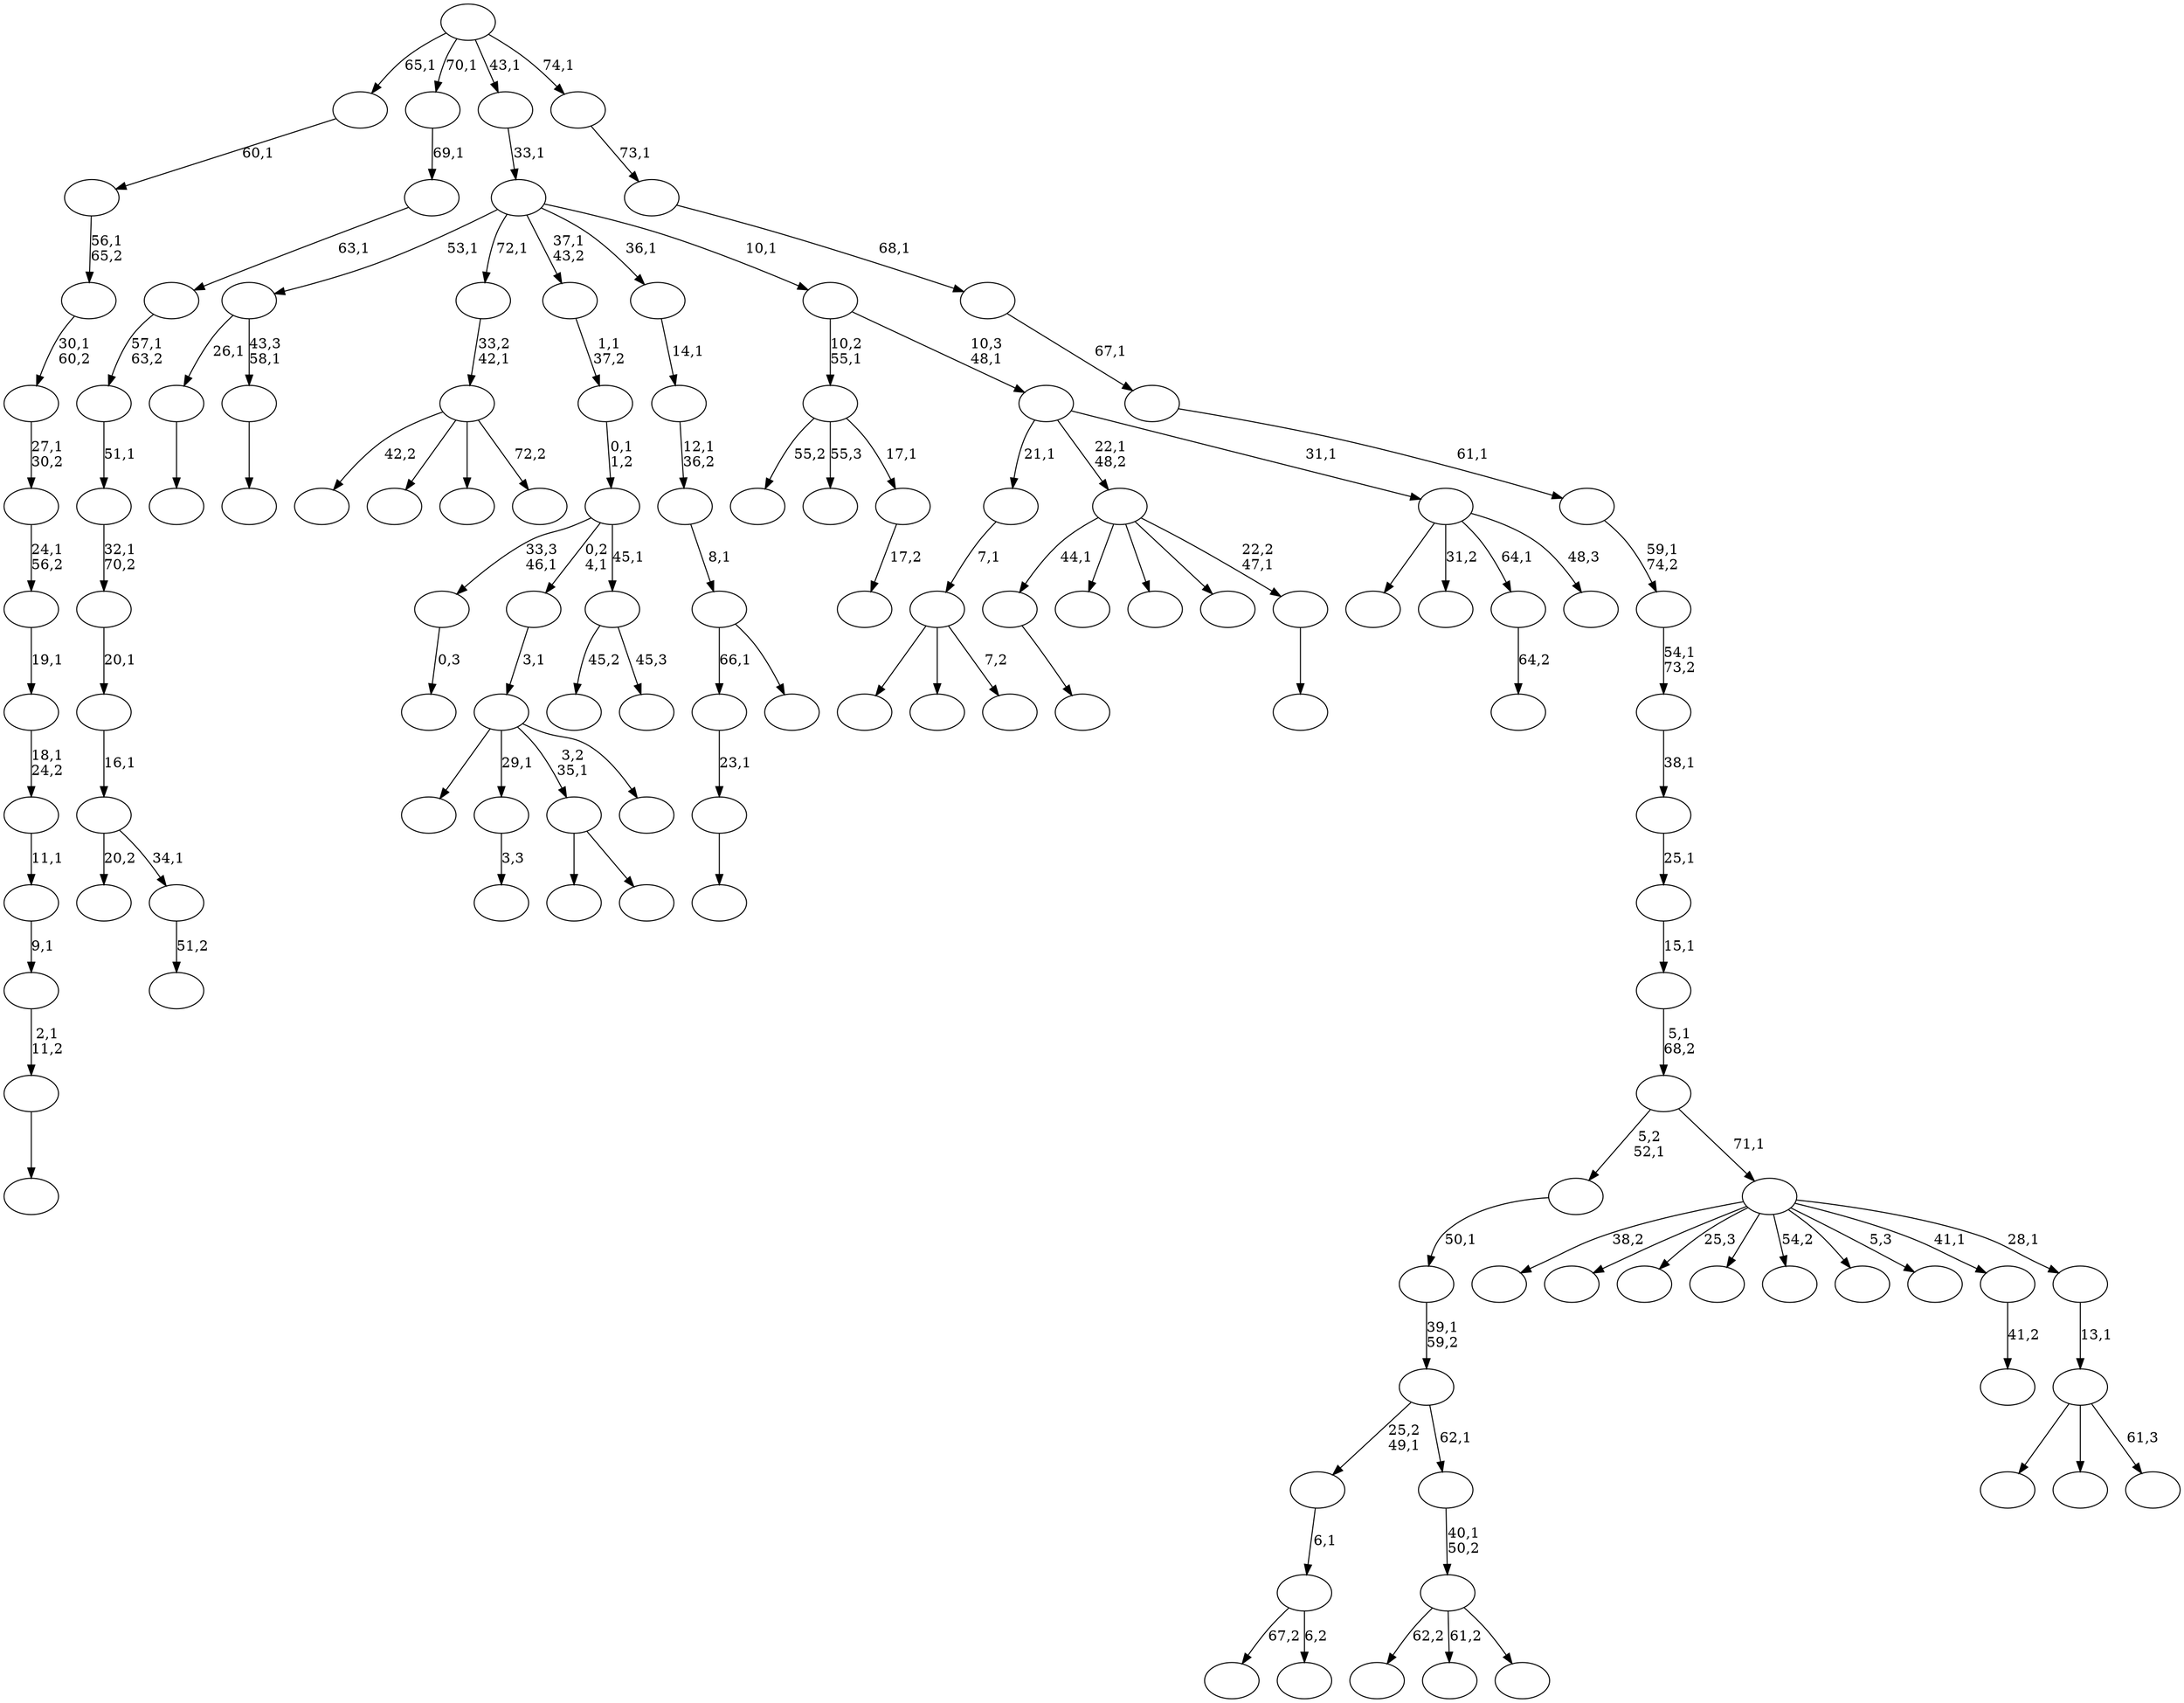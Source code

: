 digraph T {
	125 [label=""]
	124 [label=""]
	123 [label=""]
	122 [label=""]
	121 [label=""]
	120 [label=""]
	119 [label=""]
	118 [label=""]
	117 [label=""]
	116 [label=""]
	115 [label=""]
	114 [label=""]
	113 [label=""]
	112 [label=""]
	111 [label=""]
	110 [label=""]
	109 [label=""]
	108 [label=""]
	107 [label=""]
	106 [label=""]
	105 [label=""]
	104 [label=""]
	103 [label=""]
	102 [label=""]
	101 [label=""]
	100 [label=""]
	99 [label=""]
	98 [label=""]
	97 [label=""]
	96 [label=""]
	95 [label=""]
	94 [label=""]
	93 [label=""]
	92 [label=""]
	91 [label=""]
	90 [label=""]
	89 [label=""]
	88 [label=""]
	87 [label=""]
	86 [label=""]
	85 [label=""]
	84 [label=""]
	83 [label=""]
	82 [label=""]
	81 [label=""]
	80 [label=""]
	79 [label=""]
	78 [label=""]
	77 [label=""]
	76 [label=""]
	75 [label=""]
	74 [label=""]
	73 [label=""]
	72 [label=""]
	71 [label=""]
	70 [label=""]
	69 [label=""]
	68 [label=""]
	67 [label=""]
	66 [label=""]
	65 [label=""]
	64 [label=""]
	63 [label=""]
	62 [label=""]
	61 [label=""]
	60 [label=""]
	59 [label=""]
	58 [label=""]
	57 [label=""]
	56 [label=""]
	55 [label=""]
	54 [label=""]
	53 [label=""]
	52 [label=""]
	51 [label=""]
	50 [label=""]
	49 [label=""]
	48 [label=""]
	47 [label=""]
	46 [label=""]
	45 [label=""]
	44 [label=""]
	43 [label=""]
	42 [label=""]
	41 [label=""]
	40 [label=""]
	39 [label=""]
	38 [label=""]
	37 [label=""]
	36 [label=""]
	35 [label=""]
	34 [label=""]
	33 [label=""]
	32 [label=""]
	31 [label=""]
	30 [label=""]
	29 [label=""]
	28 [label=""]
	27 [label=""]
	26 [label=""]
	25 [label=""]
	24 [label=""]
	23 [label=""]
	22 [label=""]
	21 [label=""]
	20 [label=""]
	19 [label=""]
	18 [label=""]
	17 [label=""]
	16 [label=""]
	15 [label=""]
	14 [label=""]
	13 [label=""]
	12 [label=""]
	11 [label=""]
	10 [label=""]
	9 [label=""]
	8 [label=""]
	7 [label=""]
	6 [label=""]
	5 [label=""]
	4 [label=""]
	3 [label=""]
	2 [label=""]
	1 [label=""]
	0 [label=""]
	122 -> 123 [label=""]
	118 -> 119 [label=""]
	117 -> 118 [label="2,1\n11,2"]
	116 -> 117 [label="9,1"]
	115 -> 116 [label="11,1"]
	114 -> 115 [label="18,1\n24,2"]
	113 -> 114 [label="19,1"]
	112 -> 113 [label="24,1\n56,2"]
	111 -> 112 [label="27,1\n30,2"]
	110 -> 111 [label="30,1\n60,2"]
	109 -> 110 [label="56,1\n65,2"]
	108 -> 109 [label="60,1"]
	103 -> 104 [label="0,3"]
	97 -> 98 [label="3,3"]
	92 -> 124 [label=""]
	92 -> 93 [label=""]
	89 -> 90 [label=""]
	87 -> 125 [label=""]
	87 -> 97 [label="29,1"]
	87 -> 92 [label="3,2\n35,1"]
	87 -> 88 [label=""]
	86 -> 87 [label="3,1"]
	84 -> 105 [label="67,2"]
	84 -> 85 [label="6,2"]
	83 -> 84 [label="6,1"]
	81 -> 82 [label="64,2"]
	73 -> 74 [label=""]
	72 -> 73 [label="23,1"]
	69 -> 70 [label=""]
	68 -> 89 [label="26,1"]
	68 -> 69 [label="43,3\n58,1"]
	65 -> 95 [label="42,2"]
	65 -> 94 [label=""]
	65 -> 77 [label=""]
	65 -> 66 [label="72,2"]
	64 -> 65 [label="33,2\n42,1"]
	62 -> 96 [label=""]
	62 -> 91 [label=""]
	62 -> 63 [label="7,2"]
	61 -> 62 [label="7,1"]
	59 -> 121 [label="62,2"]
	59 -> 107 [label="61,2"]
	59 -> 60 [label=""]
	58 -> 59 [label="40,1\n50,2"]
	57 -> 83 [label="25,2\n49,1"]
	57 -> 58 [label="62,1"]
	56 -> 57 [label="39,1\n59,2"]
	55 -> 56 [label="50,1"]
	53 -> 54 [label="51,2"]
	52 -> 75 [label="20,2"]
	52 -> 53 [label="34,1"]
	51 -> 52 [label="16,1"]
	50 -> 51 [label="20,1"]
	49 -> 50 [label="32,1\n70,2"]
	48 -> 49 [label="51,1"]
	47 -> 48 [label="57,1\n63,2"]
	46 -> 47 [label="63,1"]
	45 -> 46 [label="69,1"]
	43 -> 71 [label="45,2"]
	43 -> 44 [label="45,3"]
	42 -> 103 [label="33,3\n46,1"]
	42 -> 86 [label="0,2\n4,1"]
	42 -> 43 [label="45,1"]
	41 -> 42 [label="0,1\n1,2"]
	40 -> 41 [label="1,1\n37,2"]
	36 -> 37 [label="17,2"]
	35 -> 102 [label="55,2"]
	35 -> 67 [label="55,3"]
	35 -> 36 [label="17,1"]
	31 -> 72 [label="66,1"]
	31 -> 32 [label=""]
	30 -> 31 [label="8,1"]
	29 -> 30 [label="12,1\n36,2"]
	28 -> 29 [label="14,1"]
	25 -> 26 [label=""]
	24 -> 122 [label="44,1"]
	24 -> 101 [label=""]
	24 -> 80 [label=""]
	24 -> 34 [label=""]
	24 -> 25 [label="22,2\n47,1"]
	22 -> 23 [label="41,2"]
	20 -> 100 [label=""]
	20 -> 99 [label="31,2"]
	20 -> 81 [label="64,1"]
	20 -> 21 [label="48,3"]
	19 -> 61 [label="21,1"]
	19 -> 24 [label="22,1\n48,2"]
	19 -> 20 [label="31,1"]
	18 -> 35 [label="10,2\n55,1"]
	18 -> 19 [label="10,3\n48,1"]
	17 -> 68 [label="53,1"]
	17 -> 64 [label="72,1"]
	17 -> 40 [label="37,1\n43,2"]
	17 -> 28 [label="36,1"]
	17 -> 18 [label="10,1"]
	16 -> 17 [label="33,1"]
	14 -> 106 [label=""]
	14 -> 33 [label=""]
	14 -> 15 [label="61,3"]
	13 -> 14 [label="13,1"]
	12 -> 120 [label="38,2"]
	12 -> 79 [label=""]
	12 -> 78 [label="25,3"]
	12 -> 76 [label=""]
	12 -> 39 [label="54,2"]
	12 -> 38 [label=""]
	12 -> 27 [label="5,3"]
	12 -> 22 [label="41,1"]
	12 -> 13 [label="28,1"]
	11 -> 55 [label="5,2\n52,1"]
	11 -> 12 [label="71,1"]
	10 -> 11 [label="5,1\n68,2"]
	9 -> 10 [label="15,1"]
	8 -> 9 [label="25,1"]
	7 -> 8 [label="38,1"]
	6 -> 7 [label="54,1\n73,2"]
	5 -> 6 [label="59,1\n74,2"]
	4 -> 5 [label="61,1"]
	3 -> 4 [label="67,1"]
	2 -> 3 [label="68,1"]
	1 -> 2 [label="73,1"]
	0 -> 108 [label="65,1"]
	0 -> 45 [label="70,1"]
	0 -> 16 [label="43,1"]
	0 -> 1 [label="74,1"]
}
